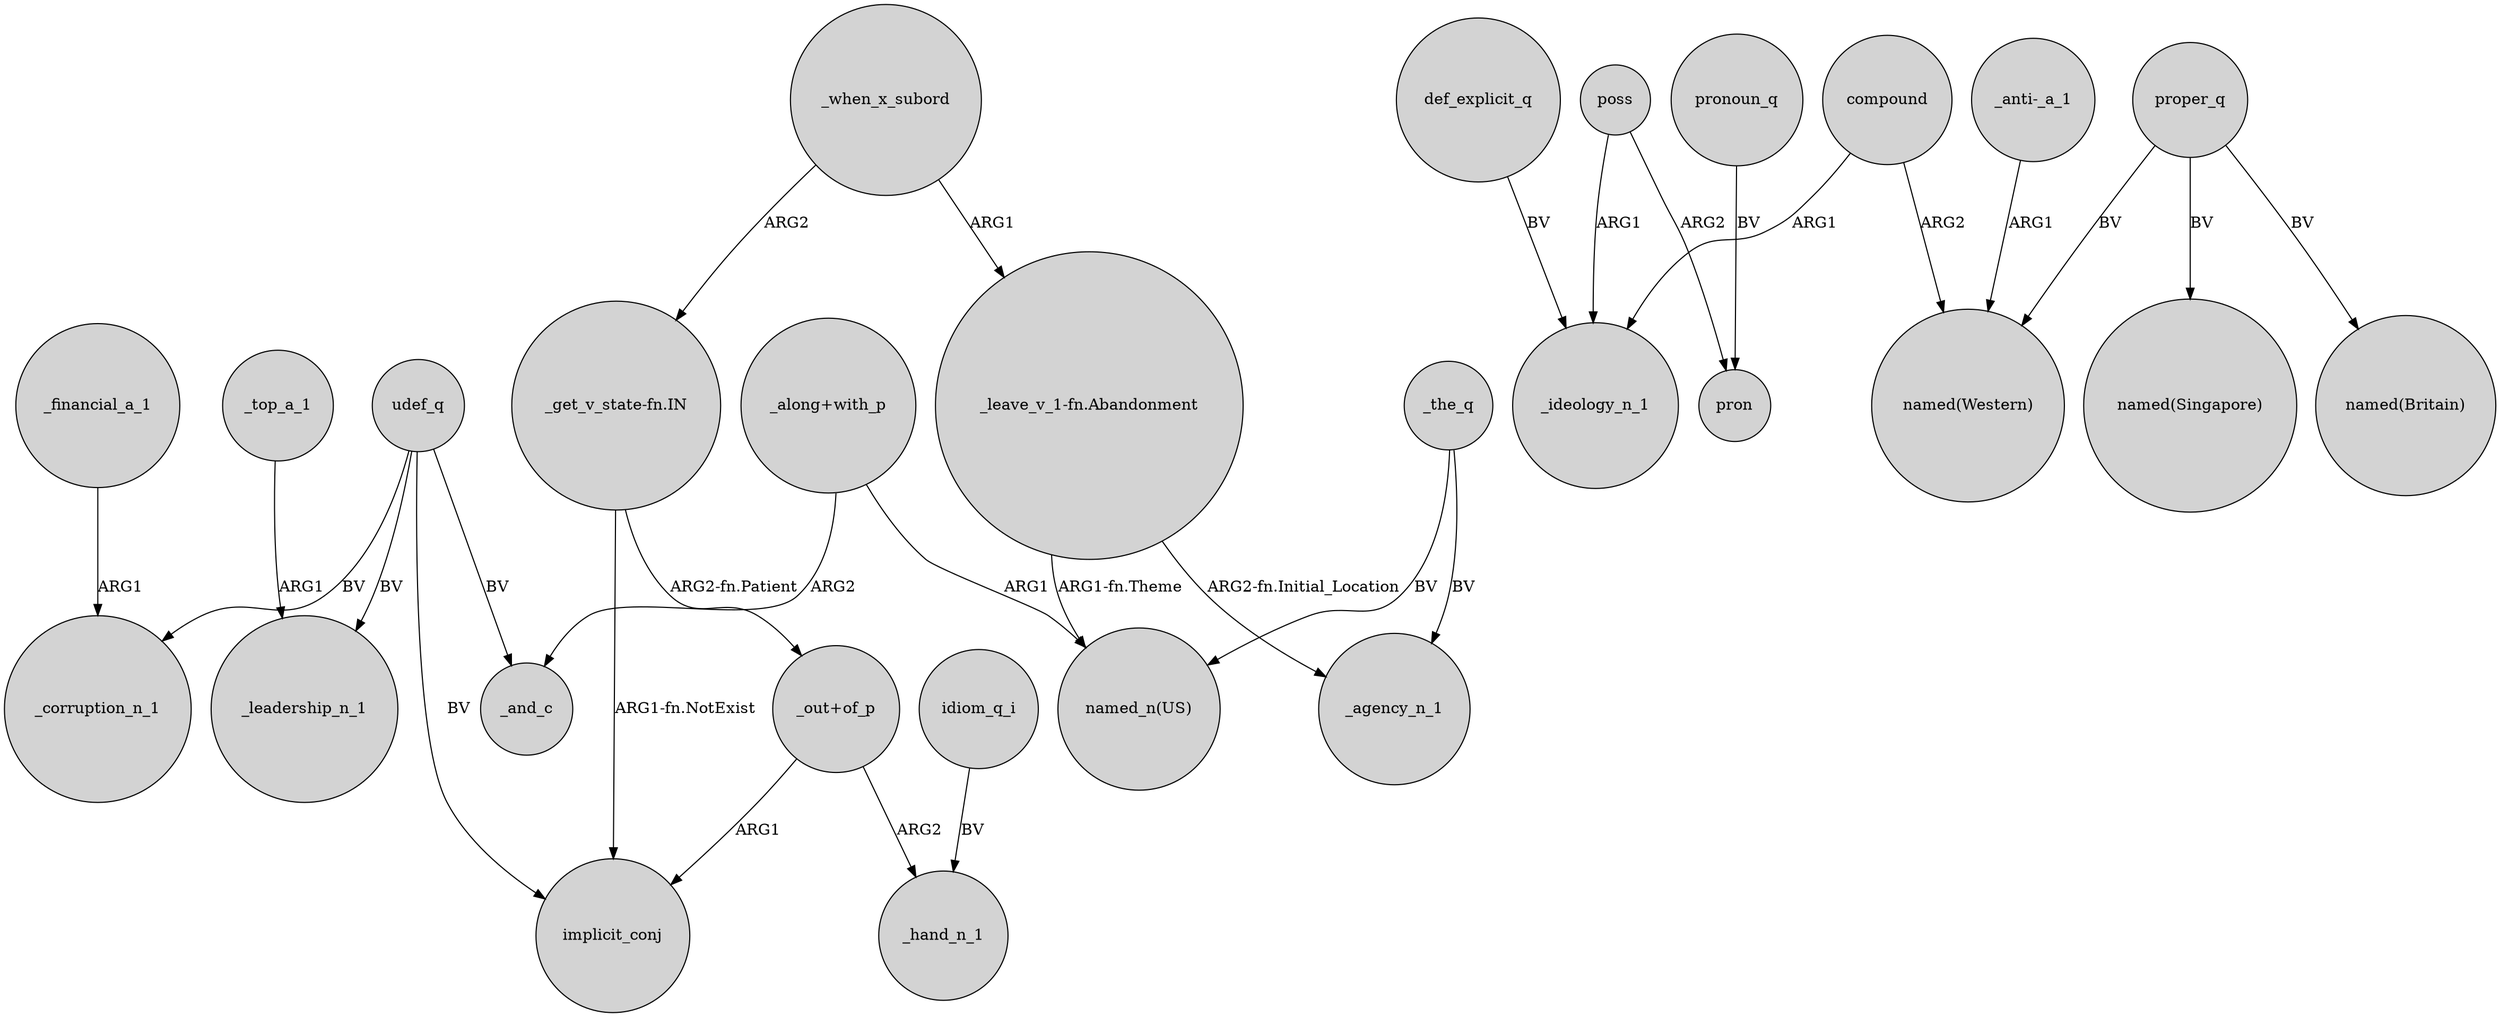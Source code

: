 digraph {
	node [shape=circle style=filled]
	_financial_a_1 -> _corruption_n_1 [label=ARG1]
	_the_q -> _agency_n_1 [label=BV]
	compound -> _ideology_n_1 [label=ARG1]
	poss -> _ideology_n_1 [label=ARG1]
	poss -> pron [label=ARG2]
	idiom_q_i -> _hand_n_1 [label=BV]
	_top_a_1 -> _leadership_n_1 [label=ARG1]
	"_get_v_state-fn.IN" -> "_out+of_p" [label="ARG2-fn.Patient"]
	_when_x_subord -> "_get_v_state-fn.IN" [label=ARG2]
	"_out+of_p" -> _hand_n_1 [label=ARG2]
	udef_q -> implicit_conj [label=BV]
	_the_q -> "named_n(US)" [label=BV]
	"_leave_v_1-fn.Abandonment" -> "named_n(US)" [label="ARG1-fn.Theme"]
	pronoun_q -> pron [label=BV]
	def_explicit_q -> _ideology_n_1 [label=BV]
	"_along+with_p" -> "named_n(US)" [label=ARG1]
	"_out+of_p" -> implicit_conj [label=ARG1]
	proper_q -> "named(Singapore)" [label=BV]
	_when_x_subord -> "_leave_v_1-fn.Abandonment" [label=ARG1]
	"_along+with_p" -> _and_c [label=ARG2]
	proper_q -> "named(Western)" [label=BV]
	"_leave_v_1-fn.Abandonment" -> _agency_n_1 [label="ARG2-fn.Initial_Location"]
	udef_q -> _corruption_n_1 [label=BV]
	udef_q -> _and_c [label=BV]
	"_anti-_a_1" -> "named(Western)" [label=ARG1]
	udef_q -> _leadership_n_1 [label=BV]
	"_get_v_state-fn.IN" -> implicit_conj [label="ARG1-fn.NotExist"]
	compound -> "named(Western)" [label=ARG2]
	proper_q -> "named(Britain)" [label=BV]
}
